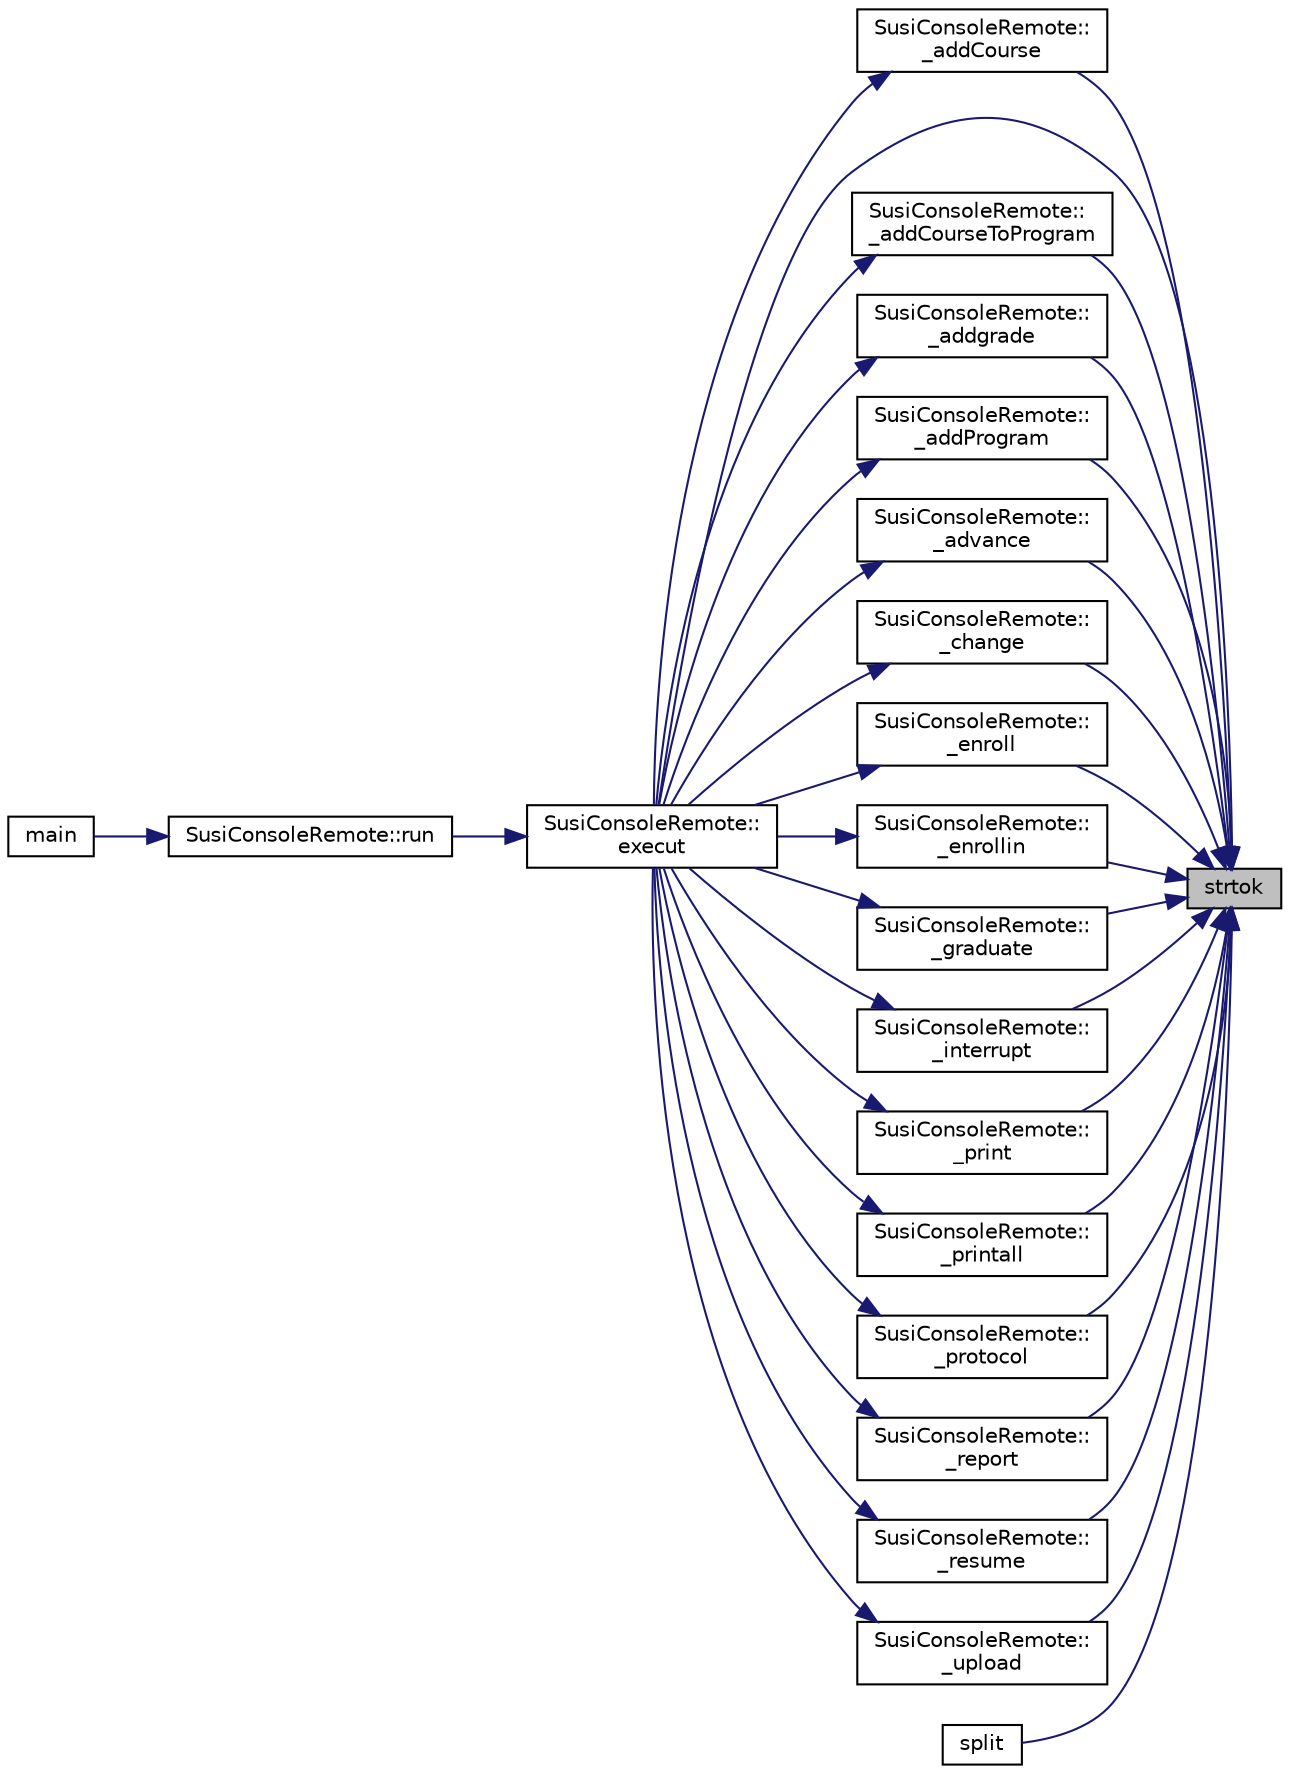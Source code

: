 digraph "strtok"
{
 // LATEX_PDF_SIZE
  edge [fontname="Helvetica",fontsize="10",labelfontname="Helvetica",labelfontsize="10"];
  node [fontname="Helvetica",fontsize="10",shape=record];
  rankdir="RL";
  Node1 [label="strtok",height=0.2,width=0.4,color="black", fillcolor="grey75", style="filled", fontcolor="black",tooltip=" "];
  Node1 -> Node2 [dir="back",color="midnightblue",fontsize="10",style="solid",fontname="Helvetica"];
  Node2 [label="SusiConsoleRemote::\l_addCourse",height=0.2,width=0.4,color="black", fillcolor="white", style="filled",URL="$class_susi_console_remote.html#ab35a713143f17316be505b6172f80643",tooltip=" "];
  Node2 -> Node3 [dir="back",color="midnightblue",fontsize="10",style="solid",fontname="Helvetica"];
  Node3 [label="SusiConsoleRemote::\lexecut",height=0.2,width=0.4,color="black", fillcolor="white", style="filled",URL="$class_susi_console_remote.html#afd508aec4dd613da7127f93ee4ef2171",tooltip="Изпълнява команда по подаден стринг."];
  Node3 -> Node4 [dir="back",color="midnightblue",fontsize="10",style="solid",fontname="Helvetica"];
  Node4 [label="SusiConsoleRemote::run",height=0.2,width=0.4,color="black", fillcolor="white", style="filled",URL="$class_susi_console_remote.html#a9450e23e6d289165c69090f3bc209dd9",tooltip="Стартира приложението."];
  Node4 -> Node5 [dir="back",color="midnightblue",fontsize="10",style="solid",fontname="Helvetica"];
  Node5 [label="main",height=0.2,width=0.4,color="black", fillcolor="white", style="filled",URL="$main_8cpp.html#ae66f6b31b5ad750f1fe042a706a4e3d4",tooltip=" "];
  Node1 -> Node6 [dir="back",color="midnightblue",fontsize="10",style="solid",fontname="Helvetica"];
  Node6 [label="SusiConsoleRemote::\l_addCourseToProgram",height=0.2,width=0.4,color="black", fillcolor="white", style="filled",URL="$class_susi_console_remote.html#a65f3769d501eac367c242dbe225d6a90",tooltip=" "];
  Node6 -> Node3 [dir="back",color="midnightblue",fontsize="10",style="solid",fontname="Helvetica"];
  Node1 -> Node7 [dir="back",color="midnightblue",fontsize="10",style="solid",fontname="Helvetica"];
  Node7 [label="SusiConsoleRemote::\l_addgrade",height=0.2,width=0.4,color="black", fillcolor="white", style="filled",URL="$class_susi_console_remote.html#adf0d103e8f892b2d6eee17fe8cf99ff8",tooltip=" "];
  Node7 -> Node3 [dir="back",color="midnightblue",fontsize="10",style="solid",fontname="Helvetica"];
  Node1 -> Node8 [dir="back",color="midnightblue",fontsize="10",style="solid",fontname="Helvetica"];
  Node8 [label="SusiConsoleRemote::\l_addProgram",height=0.2,width=0.4,color="black", fillcolor="white", style="filled",URL="$class_susi_console_remote.html#a656059e5200dbfb316ce2c4d21800408",tooltip=" "];
  Node8 -> Node3 [dir="back",color="midnightblue",fontsize="10",style="solid",fontname="Helvetica"];
  Node1 -> Node9 [dir="back",color="midnightblue",fontsize="10",style="solid",fontname="Helvetica"];
  Node9 [label="SusiConsoleRemote::\l_advance",height=0.2,width=0.4,color="black", fillcolor="white", style="filled",URL="$class_susi_console_remote.html#ab7bfb7501a6f874434a7db02523a2175",tooltip=" "];
  Node9 -> Node3 [dir="back",color="midnightblue",fontsize="10",style="solid",fontname="Helvetica"];
  Node1 -> Node10 [dir="back",color="midnightblue",fontsize="10",style="solid",fontname="Helvetica"];
  Node10 [label="SusiConsoleRemote::\l_change",height=0.2,width=0.4,color="black", fillcolor="white", style="filled",URL="$class_susi_console_remote.html#ad1e0b6a9823b1a3ef692bf51d93526a1",tooltip=" "];
  Node10 -> Node3 [dir="back",color="midnightblue",fontsize="10",style="solid",fontname="Helvetica"];
  Node1 -> Node11 [dir="back",color="midnightblue",fontsize="10",style="solid",fontname="Helvetica"];
  Node11 [label="SusiConsoleRemote::\l_enroll",height=0.2,width=0.4,color="black", fillcolor="white", style="filled",URL="$class_susi_console_remote.html#adf9db5147fc0103a99fe5804dfcb3493",tooltip=" "];
  Node11 -> Node3 [dir="back",color="midnightblue",fontsize="10",style="solid",fontname="Helvetica"];
  Node1 -> Node12 [dir="back",color="midnightblue",fontsize="10",style="solid",fontname="Helvetica"];
  Node12 [label="SusiConsoleRemote::\l_enrollin",height=0.2,width=0.4,color="black", fillcolor="white", style="filled",URL="$class_susi_console_remote.html#acf557527e4657c9be0bb21ec18ee2b33",tooltip=" "];
  Node12 -> Node3 [dir="back",color="midnightblue",fontsize="10",style="solid",fontname="Helvetica"];
  Node1 -> Node13 [dir="back",color="midnightblue",fontsize="10",style="solid",fontname="Helvetica"];
  Node13 [label="SusiConsoleRemote::\l_graduate",height=0.2,width=0.4,color="black", fillcolor="white", style="filled",URL="$class_susi_console_remote.html#ac8bdc154f45fdd550f9d7732dea57a77",tooltip=" "];
  Node13 -> Node3 [dir="back",color="midnightblue",fontsize="10",style="solid",fontname="Helvetica"];
  Node1 -> Node14 [dir="back",color="midnightblue",fontsize="10",style="solid",fontname="Helvetica"];
  Node14 [label="SusiConsoleRemote::\l_interrupt",height=0.2,width=0.4,color="black", fillcolor="white", style="filled",URL="$class_susi_console_remote.html#aa9eabbcebf0ea4dc7a5266c109dacdab",tooltip=" "];
  Node14 -> Node3 [dir="back",color="midnightblue",fontsize="10",style="solid",fontname="Helvetica"];
  Node1 -> Node15 [dir="back",color="midnightblue",fontsize="10",style="solid",fontname="Helvetica"];
  Node15 [label="SusiConsoleRemote::\l_print",height=0.2,width=0.4,color="black", fillcolor="white", style="filled",URL="$class_susi_console_remote.html#ab45dd9ff99cf181b2a682c0e50055adf",tooltip=" "];
  Node15 -> Node3 [dir="back",color="midnightblue",fontsize="10",style="solid",fontname="Helvetica"];
  Node1 -> Node16 [dir="back",color="midnightblue",fontsize="10",style="solid",fontname="Helvetica"];
  Node16 [label="SusiConsoleRemote::\l_printall",height=0.2,width=0.4,color="black", fillcolor="white", style="filled",URL="$class_susi_console_remote.html#a712c031638445bd3117277a44ff1a109",tooltip=" "];
  Node16 -> Node3 [dir="back",color="midnightblue",fontsize="10",style="solid",fontname="Helvetica"];
  Node1 -> Node17 [dir="back",color="midnightblue",fontsize="10",style="solid",fontname="Helvetica"];
  Node17 [label="SusiConsoleRemote::\l_protocol",height=0.2,width=0.4,color="black", fillcolor="white", style="filled",URL="$class_susi_console_remote.html#a2621e1c5c3036625efe68e5fdae0f3d1",tooltip=" "];
  Node17 -> Node3 [dir="back",color="midnightblue",fontsize="10",style="solid",fontname="Helvetica"];
  Node1 -> Node18 [dir="back",color="midnightblue",fontsize="10",style="solid",fontname="Helvetica"];
  Node18 [label="SusiConsoleRemote::\l_report",height=0.2,width=0.4,color="black", fillcolor="white", style="filled",URL="$class_susi_console_remote.html#a4a5b4dfc575d652d3e090b01bfb83b36",tooltip=" "];
  Node18 -> Node3 [dir="back",color="midnightblue",fontsize="10",style="solid",fontname="Helvetica"];
  Node1 -> Node19 [dir="back",color="midnightblue",fontsize="10",style="solid",fontname="Helvetica"];
  Node19 [label="SusiConsoleRemote::\l_resume",height=0.2,width=0.4,color="black", fillcolor="white", style="filled",URL="$class_susi_console_remote.html#a3d627ac6b1fc0912ce21e296f6adb6d7",tooltip=" "];
  Node19 -> Node3 [dir="back",color="midnightblue",fontsize="10",style="solid",fontname="Helvetica"];
  Node1 -> Node20 [dir="back",color="midnightblue",fontsize="10",style="solid",fontname="Helvetica"];
  Node20 [label="SusiConsoleRemote::\l_upload",height=0.2,width=0.4,color="black", fillcolor="white", style="filled",URL="$class_susi_console_remote.html#ae98ddadb7b26d5f9db03cfa044957435",tooltip=" "];
  Node20 -> Node3 [dir="back",color="midnightblue",fontsize="10",style="solid",fontname="Helvetica"];
  Node1 -> Node3 [dir="back",color="midnightblue",fontsize="10",style="solid",fontname="Helvetica"];
  Node1 -> Node21 [dir="back",color="midnightblue",fontsize="10",style="solid",fontname="Helvetica"];
  Node21 [label="split",height=0.2,width=0.4,color="black", fillcolor="white", style="filled",URL="$string_8cpp.html#a36ed667d9e0a3ec1186251a576984ab2",tooltip=" "];
}

